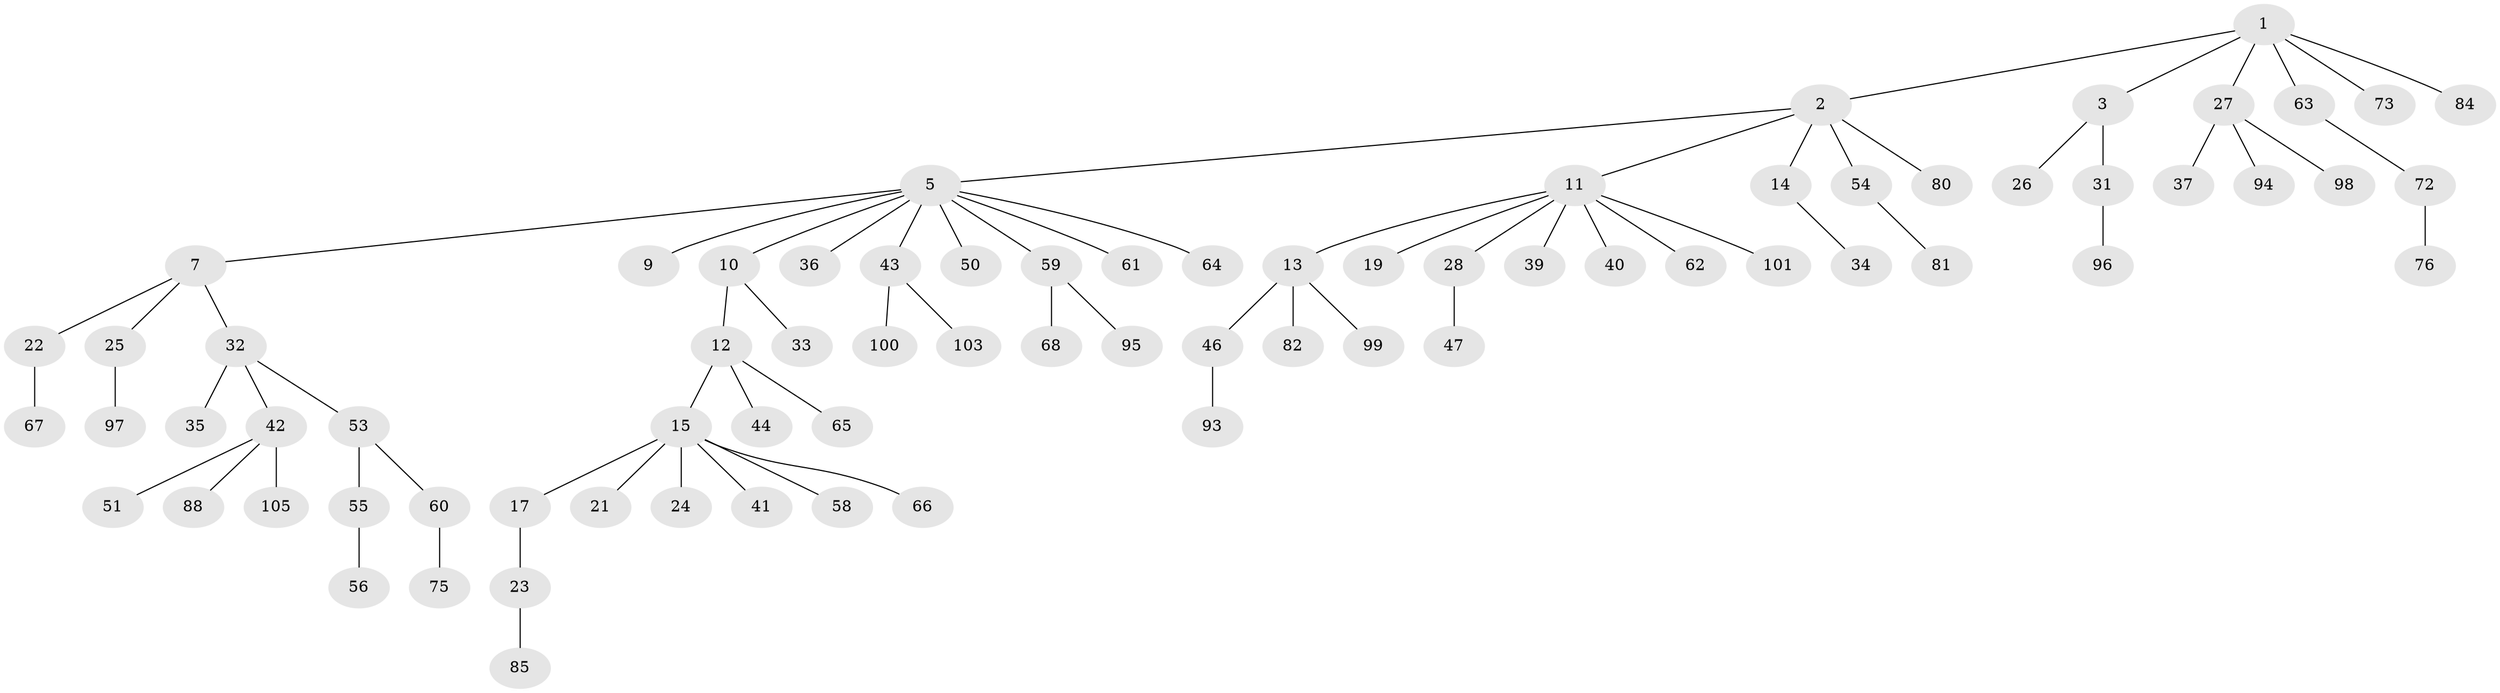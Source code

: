 // original degree distribution, {6: 0.04716981132075472, 4: 0.0660377358490566, 2: 0.2169811320754717, 3: 0.11320754716981132, 8: 0.009433962264150943, 1: 0.5377358490566038, 5: 0.009433962264150943}
// Generated by graph-tools (version 1.1) at 2025/11/02/27/25 16:11:28]
// undirected, 75 vertices, 74 edges
graph export_dot {
graph [start="1"]
  node [color=gray90,style=filled];
  1 [super="+74"];
  2 [super="+4"];
  3 [super="+71"];
  5 [super="+6"];
  7 [super="+8"];
  9 [super="+102"];
  10 [super="+77"];
  11 [super="+18"];
  12 [super="+16"];
  13 [super="+20"];
  14 [super="+38"];
  15 [super="+29"];
  17 [super="+91"];
  19;
  21 [super="+30"];
  22 [super="+49"];
  23 [super="+52"];
  24;
  25 [super="+45"];
  26;
  27 [super="+48"];
  28;
  31 [super="+78"];
  32 [super="+87"];
  33 [super="+106"];
  34;
  35;
  36;
  37;
  39;
  40;
  41;
  42 [super="+57"];
  43 [super="+90"];
  44;
  46 [super="+69"];
  47 [super="+104"];
  50 [super="+79"];
  51;
  53;
  54 [super="+92"];
  55;
  56;
  58 [super="+89"];
  59;
  60 [super="+70"];
  61;
  62;
  63 [super="+86"];
  64;
  65;
  66;
  67;
  68;
  72;
  73;
  75;
  76;
  80;
  81 [super="+83"];
  82;
  84;
  85;
  88;
  93;
  94;
  95;
  96;
  97;
  98;
  99;
  100;
  101;
  103;
  105;
  1 -- 2;
  1 -- 3;
  1 -- 27;
  1 -- 63;
  1 -- 73;
  1 -- 84;
  2 -- 5;
  2 -- 11;
  2 -- 14;
  2 -- 80;
  2 -- 54;
  3 -- 26;
  3 -- 31;
  5 -- 9;
  5 -- 50;
  5 -- 59;
  5 -- 61;
  5 -- 64;
  5 -- 36;
  5 -- 7;
  5 -- 10;
  5 -- 43;
  7 -- 22;
  7 -- 32;
  7 -- 25;
  10 -- 12;
  10 -- 33;
  11 -- 13;
  11 -- 28;
  11 -- 19;
  11 -- 101;
  11 -- 39;
  11 -- 40;
  11 -- 62;
  12 -- 15;
  12 -- 44;
  12 -- 65;
  13 -- 82;
  13 -- 99;
  13 -- 46;
  14 -- 34;
  15 -- 17;
  15 -- 21;
  15 -- 24;
  15 -- 41;
  15 -- 58;
  15 -- 66;
  17 -- 23;
  22 -- 67;
  23 -- 85;
  25 -- 97;
  27 -- 37;
  27 -- 98;
  27 -- 94;
  28 -- 47;
  31 -- 96;
  32 -- 35;
  32 -- 42;
  32 -- 53;
  42 -- 51;
  42 -- 105;
  42 -- 88;
  43 -- 100;
  43 -- 103;
  46 -- 93;
  53 -- 55;
  53 -- 60;
  54 -- 81;
  55 -- 56;
  59 -- 68;
  59 -- 95;
  60 -- 75;
  63 -- 72;
  72 -- 76;
}
